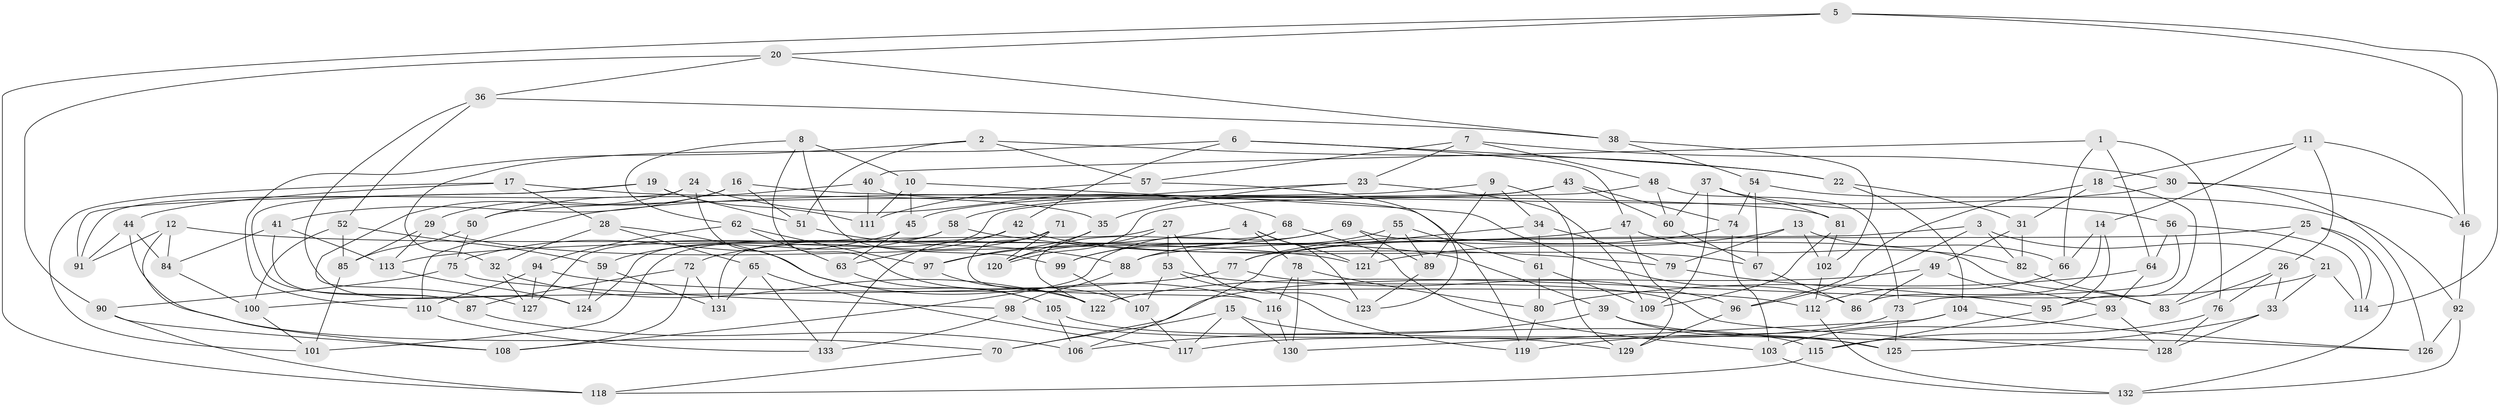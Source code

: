 // Generated by graph-tools (version 1.1) at 2025/38/03/09/25 02:38:16]
// undirected, 133 vertices, 266 edges
graph export_dot {
graph [start="1"]
  node [color=gray90,style=filled];
  1;
  2;
  3;
  4;
  5;
  6;
  7;
  8;
  9;
  10;
  11;
  12;
  13;
  14;
  15;
  16;
  17;
  18;
  19;
  20;
  21;
  22;
  23;
  24;
  25;
  26;
  27;
  28;
  29;
  30;
  31;
  32;
  33;
  34;
  35;
  36;
  37;
  38;
  39;
  40;
  41;
  42;
  43;
  44;
  45;
  46;
  47;
  48;
  49;
  50;
  51;
  52;
  53;
  54;
  55;
  56;
  57;
  58;
  59;
  60;
  61;
  62;
  63;
  64;
  65;
  66;
  67;
  68;
  69;
  70;
  71;
  72;
  73;
  74;
  75;
  76;
  77;
  78;
  79;
  80;
  81;
  82;
  83;
  84;
  85;
  86;
  87;
  88;
  89;
  90;
  91;
  92;
  93;
  94;
  95;
  96;
  97;
  98;
  99;
  100;
  101;
  102;
  103;
  104;
  105;
  106;
  107;
  108;
  109;
  110;
  111;
  112;
  113;
  114;
  115;
  116;
  117;
  118;
  119;
  120;
  121;
  122;
  123;
  124;
  125;
  126;
  127;
  128;
  129;
  130;
  131;
  132;
  133;
  1 -- 76;
  1 -- 40;
  1 -- 66;
  1 -- 64;
  2 -- 57;
  2 -- 110;
  2 -- 51;
  2 -- 22;
  3 -- 106;
  3 -- 21;
  3 -- 96;
  3 -- 82;
  4 -- 78;
  4 -- 123;
  4 -- 121;
  4 -- 97;
  5 -- 46;
  5 -- 118;
  5 -- 114;
  5 -- 20;
  6 -- 32;
  6 -- 47;
  6 -- 42;
  6 -- 22;
  7 -- 30;
  7 -- 23;
  7 -- 48;
  7 -- 57;
  8 -- 62;
  8 -- 99;
  8 -- 10;
  8 -- 107;
  9 -- 129;
  9 -- 50;
  9 -- 89;
  9 -- 34;
  10 -- 45;
  10 -- 111;
  10 -- 86;
  11 -- 18;
  11 -- 14;
  11 -- 46;
  11 -- 26;
  12 -- 91;
  12 -- 121;
  12 -- 84;
  12 -- 108;
  13 -- 79;
  13 -- 102;
  13 -- 66;
  13 -- 121;
  14 -- 66;
  14 -- 95;
  14 -- 86;
  15 -- 70;
  15 -- 125;
  15 -- 130;
  15 -- 117;
  16 -- 29;
  16 -- 51;
  16 -- 41;
  16 -- 81;
  17 -- 28;
  17 -- 44;
  17 -- 35;
  17 -- 101;
  18 -- 96;
  18 -- 95;
  18 -- 31;
  19 -- 91;
  19 -- 111;
  19 -- 51;
  19 -- 87;
  20 -- 36;
  20 -- 38;
  20 -- 90;
  21 -- 122;
  21 -- 33;
  21 -- 114;
  22 -- 104;
  22 -- 31;
  23 -- 58;
  23 -- 35;
  23 -- 109;
  24 -- 105;
  24 -- 68;
  24 -- 91;
  24 -- 127;
  25 -- 114;
  25 -- 132;
  25 -- 83;
  25 -- 88;
  26 -- 76;
  26 -- 83;
  26 -- 33;
  27 -- 120;
  27 -- 131;
  27 -- 53;
  27 -- 123;
  28 -- 65;
  28 -- 116;
  28 -- 32;
  29 -- 113;
  29 -- 39;
  29 -- 85;
  30 -- 126;
  30 -- 46;
  30 -- 110;
  31 -- 49;
  31 -- 82;
  32 -- 122;
  32 -- 127;
  33 -- 125;
  33 -- 128;
  34 -- 77;
  34 -- 79;
  34 -- 61;
  35 -- 97;
  35 -- 120;
  36 -- 52;
  36 -- 124;
  36 -- 38;
  37 -- 56;
  37 -- 81;
  37 -- 109;
  37 -- 60;
  38 -- 54;
  38 -- 102;
  39 -- 126;
  39 -- 125;
  39 -- 106;
  40 -- 111;
  40 -- 119;
  40 -- 50;
  41 -- 87;
  41 -- 113;
  41 -- 84;
  42 -- 101;
  42 -- 67;
  42 -- 63;
  43 -- 45;
  43 -- 60;
  43 -- 124;
  43 -- 74;
  44 -- 91;
  44 -- 84;
  44 -- 70;
  45 -- 75;
  45 -- 63;
  46 -- 92;
  47 -- 129;
  47 -- 113;
  47 -- 82;
  48 -- 60;
  48 -- 73;
  48 -- 120;
  49 -- 86;
  49 -- 93;
  49 -- 70;
  50 -- 75;
  50 -- 85;
  51 -- 88;
  52 -- 85;
  52 -- 100;
  52 -- 59;
  53 -- 107;
  53 -- 119;
  53 -- 128;
  54 -- 74;
  54 -- 92;
  54 -- 67;
  55 -- 121;
  55 -- 89;
  55 -- 61;
  55 -- 88;
  56 -- 114;
  56 -- 64;
  56 -- 73;
  57 -- 111;
  57 -- 123;
  58 -- 59;
  58 -- 127;
  58 -- 79;
  59 -- 124;
  59 -- 131;
  60 -- 67;
  61 -- 109;
  61 -- 80;
  62 -- 94;
  62 -- 97;
  62 -- 63;
  63 -- 105;
  64 -- 93;
  64 -- 80;
  65 -- 117;
  65 -- 133;
  65 -- 131;
  66 -- 112;
  67 -- 86;
  68 -- 103;
  68 -- 99;
  68 -- 122;
  69 -- 89;
  69 -- 83;
  69 -- 108;
  69 -- 99;
  70 -- 118;
  71 -- 120;
  71 -- 72;
  71 -- 116;
  71 -- 133;
  72 -- 108;
  72 -- 131;
  72 -- 87;
  73 -- 117;
  73 -- 125;
  74 -- 103;
  74 -- 77;
  75 -- 98;
  75 -- 90;
  76 -- 128;
  76 -- 115;
  77 -- 100;
  77 -- 96;
  78 -- 116;
  78 -- 130;
  78 -- 80;
  79 -- 95;
  80 -- 119;
  81 -- 109;
  81 -- 102;
  82 -- 83;
  84 -- 100;
  85 -- 101;
  87 -- 106;
  88 -- 98;
  89 -- 123;
  90 -- 118;
  90 -- 108;
  92 -- 132;
  92 -- 126;
  93 -- 128;
  93 -- 103;
  94 -- 110;
  94 -- 112;
  94 -- 127;
  95 -- 115;
  96 -- 129;
  97 -- 122;
  98 -- 129;
  98 -- 133;
  99 -- 107;
  100 -- 101;
  102 -- 112;
  103 -- 132;
  104 -- 130;
  104 -- 126;
  104 -- 119;
  105 -- 115;
  105 -- 106;
  107 -- 117;
  110 -- 133;
  112 -- 132;
  113 -- 124;
  115 -- 118;
  116 -- 130;
}
